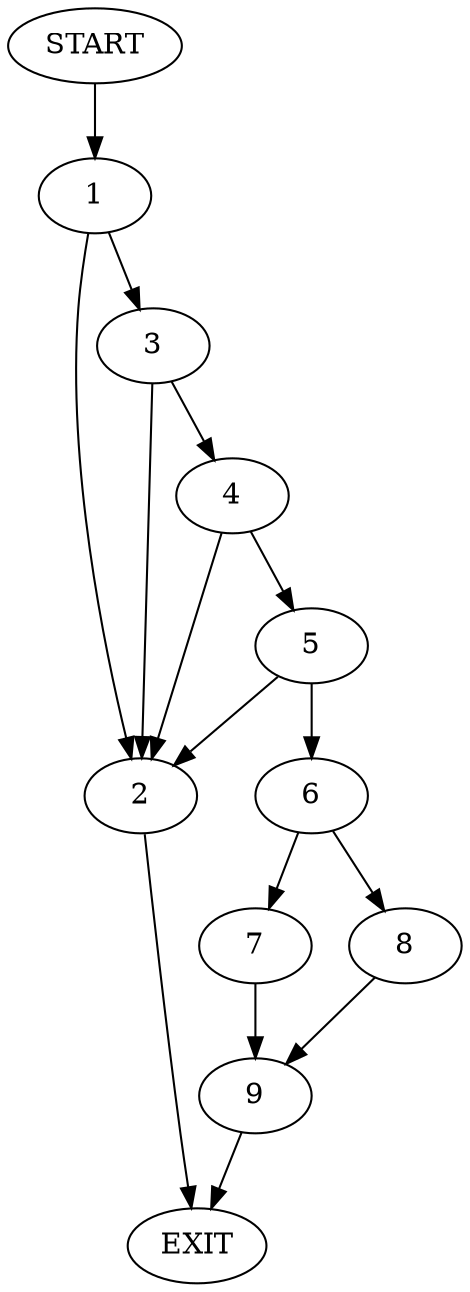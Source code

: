 digraph {
0 [label="START"]
10 [label="EXIT"]
0 -> 1
1 -> 2
1 -> 3
3 -> 2
3 -> 4
2 -> 10
4 -> 5
4 -> 2
5 -> 6
5 -> 2
6 -> 7
6 -> 8
7 -> 9
8 -> 9
9 -> 10
}
